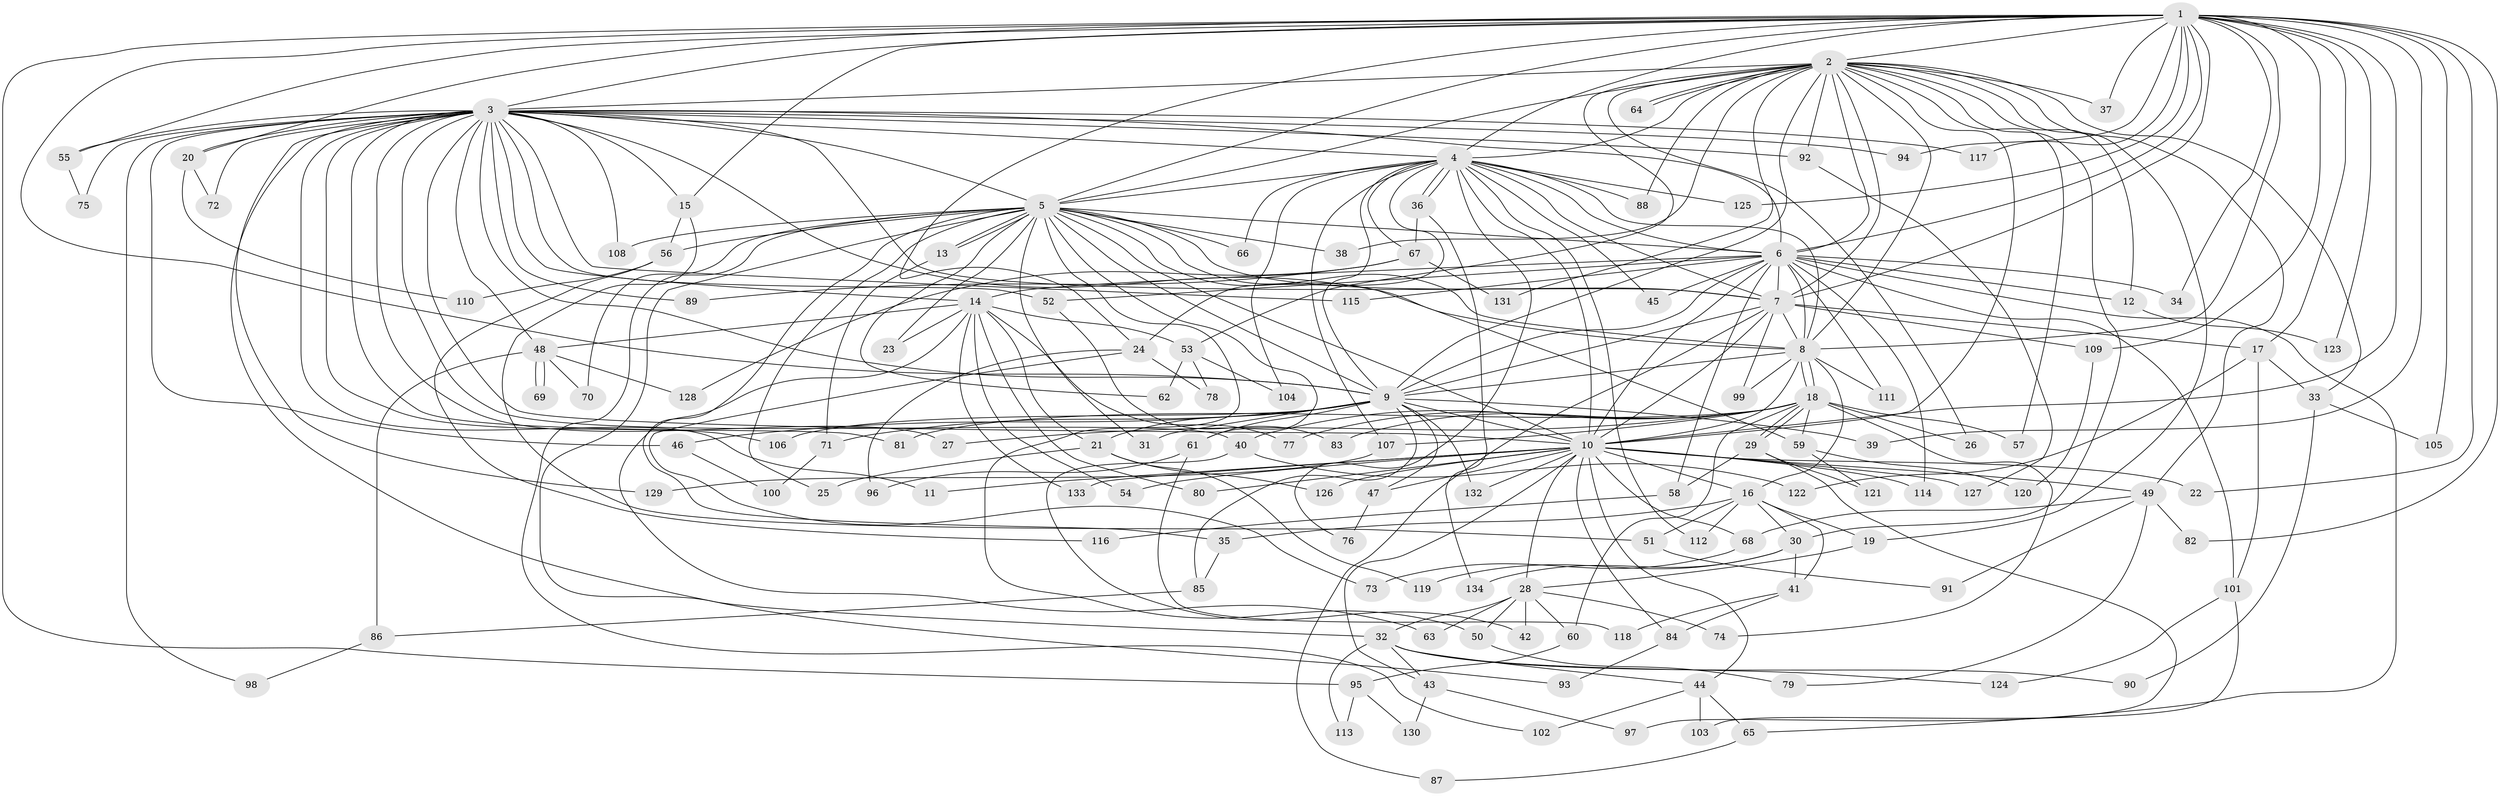 // coarse degree distribution, {22: 0.02127659574468085, 20: 0.010638297872340425, 27: 0.010638297872340425, 16: 0.010638297872340425, 29: 0.010638297872340425, 15: 0.010638297872340425, 12: 0.010638297872340425, 2: 0.5425531914893617, 3: 0.14893617021276595, 11: 0.010638297872340425, 4: 0.031914893617021274, 8: 0.02127659574468085, 5: 0.0425531914893617, 14: 0.010638297872340425, 6: 0.031914893617021274, 10: 0.010638297872340425, 9: 0.010638297872340425, 7: 0.031914893617021274, 1: 0.02127659574468085}
// Generated by graph-tools (version 1.1) at 2025/50/03/04/25 22:50:00]
// undirected, 134 vertices, 293 edges
graph export_dot {
  node [color=gray90,style=filled];
  1;
  2;
  3;
  4;
  5;
  6;
  7;
  8;
  9;
  10;
  11;
  12;
  13;
  14;
  15;
  16;
  17;
  18;
  19;
  20;
  21;
  22;
  23;
  24;
  25;
  26;
  27;
  28;
  29;
  30;
  31;
  32;
  33;
  34;
  35;
  36;
  37;
  38;
  39;
  40;
  41;
  42;
  43;
  44;
  45;
  46;
  47;
  48;
  49;
  50;
  51;
  52;
  53;
  54;
  55;
  56;
  57;
  58;
  59;
  60;
  61;
  62;
  63;
  64;
  65;
  66;
  67;
  68;
  69;
  70;
  71;
  72;
  73;
  74;
  75;
  76;
  77;
  78;
  79;
  80;
  81;
  82;
  83;
  84;
  85;
  86;
  87;
  88;
  89;
  90;
  91;
  92;
  93;
  94;
  95;
  96;
  97;
  98;
  99;
  100;
  101;
  102;
  103;
  104;
  105;
  106;
  107;
  108;
  109;
  110;
  111;
  112;
  113;
  114;
  115;
  116;
  117;
  118;
  119;
  120;
  121;
  122;
  123;
  124;
  125;
  126;
  127;
  128;
  129;
  130;
  131;
  132;
  133;
  134;
  1 -- 2;
  1 -- 3;
  1 -- 4;
  1 -- 5;
  1 -- 6;
  1 -- 7;
  1 -- 8;
  1 -- 9;
  1 -- 10;
  1 -- 15;
  1 -- 17;
  1 -- 20;
  1 -- 22;
  1 -- 24;
  1 -- 34;
  1 -- 37;
  1 -- 39;
  1 -- 55;
  1 -- 82;
  1 -- 94;
  1 -- 95;
  1 -- 105;
  1 -- 109;
  1 -- 117;
  1 -- 123;
  1 -- 125;
  2 -- 3;
  2 -- 4;
  2 -- 5;
  2 -- 6;
  2 -- 7;
  2 -- 8;
  2 -- 9;
  2 -- 10;
  2 -- 12;
  2 -- 19;
  2 -- 26;
  2 -- 30;
  2 -- 33;
  2 -- 37;
  2 -- 38;
  2 -- 49;
  2 -- 53;
  2 -- 57;
  2 -- 64;
  2 -- 64;
  2 -- 88;
  2 -- 92;
  2 -- 131;
  3 -- 4;
  3 -- 5;
  3 -- 6;
  3 -- 7;
  3 -- 8;
  3 -- 9;
  3 -- 10;
  3 -- 11;
  3 -- 14;
  3 -- 15;
  3 -- 20;
  3 -- 27;
  3 -- 32;
  3 -- 40;
  3 -- 46;
  3 -- 48;
  3 -- 52;
  3 -- 55;
  3 -- 72;
  3 -- 75;
  3 -- 81;
  3 -- 89;
  3 -- 92;
  3 -- 94;
  3 -- 98;
  3 -- 106;
  3 -- 108;
  3 -- 115;
  3 -- 117;
  3 -- 129;
  4 -- 5;
  4 -- 6;
  4 -- 7;
  4 -- 8;
  4 -- 9;
  4 -- 10;
  4 -- 24;
  4 -- 36;
  4 -- 36;
  4 -- 45;
  4 -- 66;
  4 -- 67;
  4 -- 76;
  4 -- 88;
  4 -- 104;
  4 -- 107;
  4 -- 112;
  4 -- 125;
  5 -- 6;
  5 -- 7;
  5 -- 8;
  5 -- 9;
  5 -- 10;
  5 -- 13;
  5 -- 13;
  5 -- 23;
  5 -- 25;
  5 -- 31;
  5 -- 35;
  5 -- 38;
  5 -- 50;
  5 -- 56;
  5 -- 59;
  5 -- 61;
  5 -- 62;
  5 -- 66;
  5 -- 70;
  5 -- 93;
  5 -- 102;
  5 -- 108;
  6 -- 7;
  6 -- 8;
  6 -- 9;
  6 -- 10;
  6 -- 12;
  6 -- 14;
  6 -- 34;
  6 -- 45;
  6 -- 52;
  6 -- 58;
  6 -- 65;
  6 -- 101;
  6 -- 111;
  6 -- 114;
  6 -- 115;
  7 -- 8;
  7 -- 9;
  7 -- 10;
  7 -- 17;
  7 -- 87;
  7 -- 99;
  7 -- 109;
  8 -- 9;
  8 -- 10;
  8 -- 16;
  8 -- 18;
  8 -- 18;
  8 -- 99;
  8 -- 111;
  9 -- 10;
  9 -- 21;
  9 -- 31;
  9 -- 39;
  9 -- 46;
  9 -- 47;
  9 -- 61;
  9 -- 71;
  9 -- 85;
  9 -- 106;
  9 -- 132;
  10 -- 11;
  10 -- 16;
  10 -- 22;
  10 -- 28;
  10 -- 43;
  10 -- 44;
  10 -- 47;
  10 -- 49;
  10 -- 54;
  10 -- 68;
  10 -- 80;
  10 -- 84;
  10 -- 114;
  10 -- 126;
  10 -- 127;
  10 -- 132;
  10 -- 133;
  12 -- 123;
  13 -- 71;
  14 -- 21;
  14 -- 23;
  14 -- 48;
  14 -- 53;
  14 -- 54;
  14 -- 63;
  14 -- 77;
  14 -- 80;
  14 -- 133;
  15 -- 51;
  15 -- 56;
  16 -- 19;
  16 -- 30;
  16 -- 35;
  16 -- 41;
  16 -- 51;
  16 -- 112;
  17 -- 33;
  17 -- 101;
  17 -- 122;
  18 -- 26;
  18 -- 27;
  18 -- 29;
  18 -- 29;
  18 -- 40;
  18 -- 57;
  18 -- 59;
  18 -- 60;
  18 -- 74;
  18 -- 77;
  18 -- 81;
  18 -- 83;
  18 -- 107;
  19 -- 28;
  20 -- 72;
  20 -- 110;
  21 -- 25;
  21 -- 119;
  21 -- 126;
  24 -- 73;
  24 -- 78;
  24 -- 96;
  28 -- 32;
  28 -- 42;
  28 -- 50;
  28 -- 60;
  28 -- 63;
  28 -- 74;
  29 -- 58;
  29 -- 97;
  29 -- 121;
  30 -- 41;
  30 -- 119;
  30 -- 134;
  32 -- 43;
  32 -- 44;
  32 -- 90;
  32 -- 113;
  32 -- 124;
  33 -- 90;
  33 -- 105;
  35 -- 85;
  36 -- 67;
  36 -- 134;
  40 -- 42;
  40 -- 122;
  41 -- 84;
  41 -- 118;
  43 -- 97;
  43 -- 130;
  44 -- 65;
  44 -- 102;
  44 -- 103;
  46 -- 100;
  47 -- 76;
  48 -- 69;
  48 -- 69;
  48 -- 70;
  48 -- 86;
  48 -- 128;
  49 -- 68;
  49 -- 79;
  49 -- 82;
  49 -- 91;
  50 -- 79;
  51 -- 91;
  52 -- 83;
  53 -- 62;
  53 -- 78;
  53 -- 104;
  55 -- 75;
  56 -- 110;
  56 -- 116;
  58 -- 116;
  59 -- 120;
  59 -- 121;
  60 -- 95;
  61 -- 96;
  61 -- 118;
  65 -- 87;
  67 -- 89;
  67 -- 128;
  67 -- 131;
  68 -- 73;
  71 -- 100;
  84 -- 93;
  85 -- 86;
  86 -- 98;
  92 -- 127;
  95 -- 113;
  95 -- 130;
  101 -- 103;
  101 -- 124;
  107 -- 129;
  109 -- 120;
}
